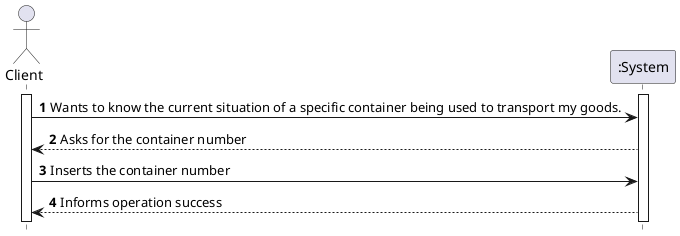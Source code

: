 @startuml
autonumber
hide footbox

actor "Client" as CLIENT
participant ":System" as SYSTEM
activate SYSTEM
activate CLIENT

CLIENT -> SYSTEM : Wants to know the current situation of a specific container being used to transport my goods.

SYSTEM --> CLIENT: Asks for the container number

CLIENT -> SYSTEM : Inserts the container number

SYSTEM --> CLIENT : Informs operation success


@enduml
